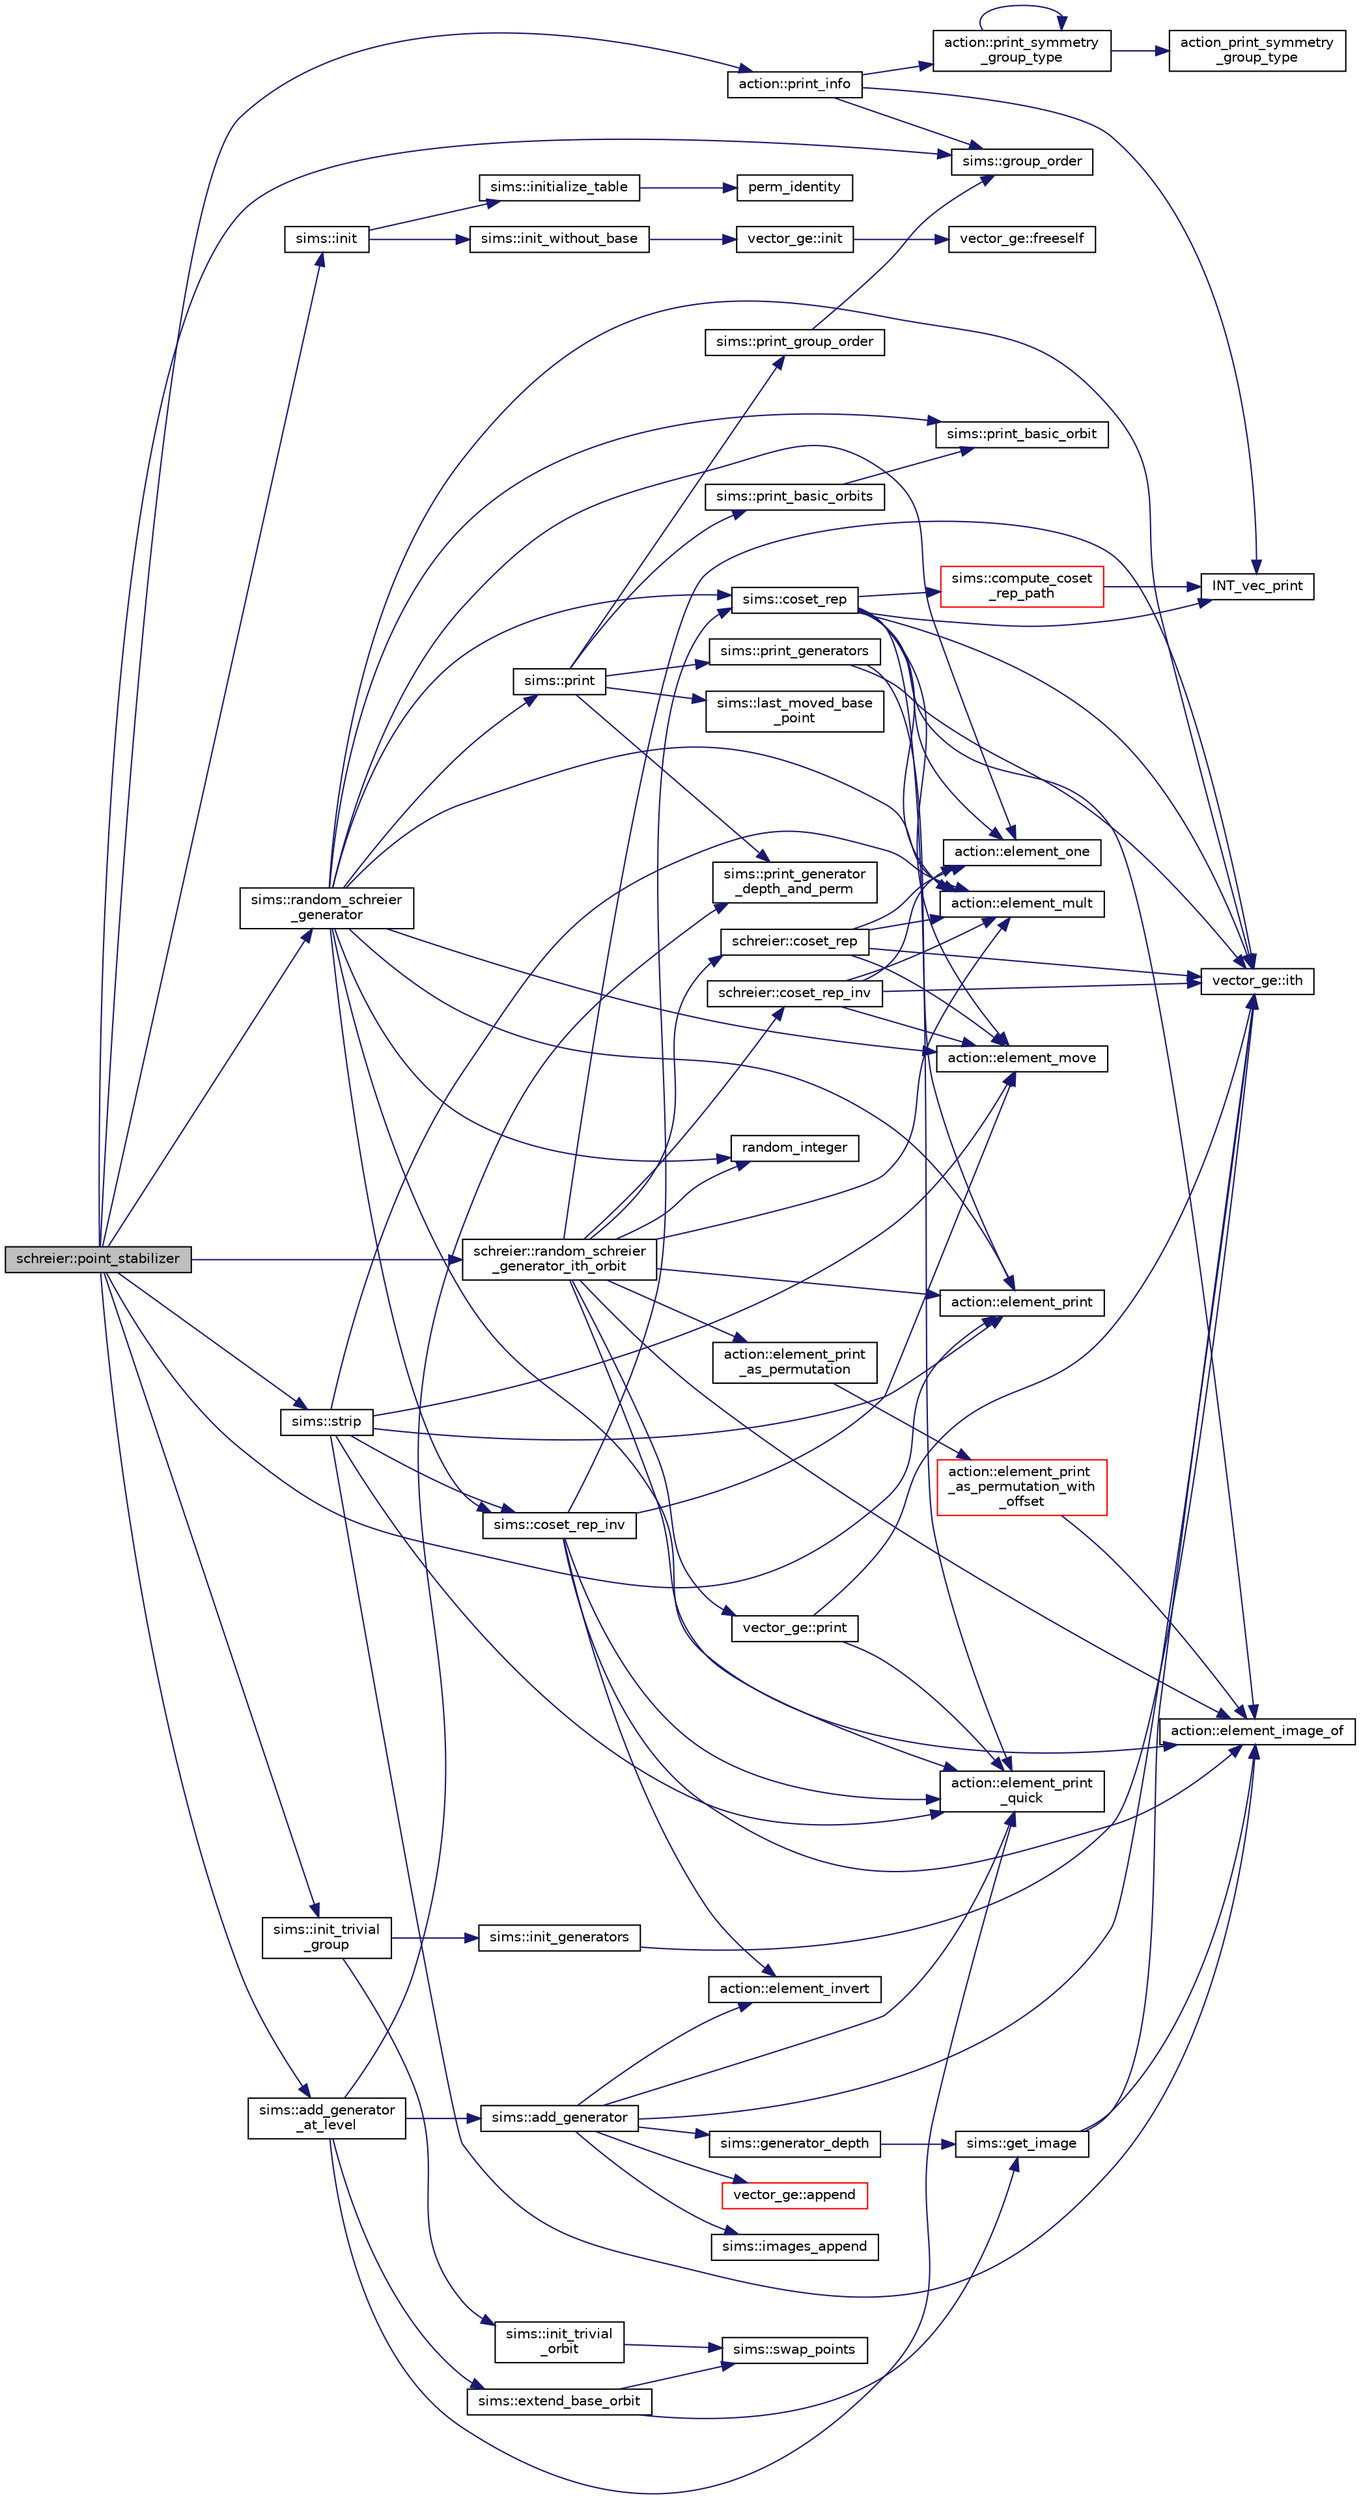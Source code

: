 digraph "schreier::point_stabilizer"
{
  edge [fontname="Helvetica",fontsize="10",labelfontname="Helvetica",labelfontsize="10"];
  node [fontname="Helvetica",fontsize="10",shape=record];
  rankdir="LR";
  Node3417 [label="schreier::point_stabilizer",height=0.2,width=0.4,color="black", fillcolor="grey75", style="filled", fontcolor="black"];
  Node3417 -> Node3418 [color="midnightblue",fontsize="10",style="solid",fontname="Helvetica"];
  Node3418 [label="action::print_info",height=0.2,width=0.4,color="black", fillcolor="white", style="filled",URL="$d2/d86/classaction.html#a6f89e493e5c5a32e5c3b8963d438ce86"];
  Node3418 -> Node3419 [color="midnightblue",fontsize="10",style="solid",fontname="Helvetica"];
  Node3419 [label="action::print_symmetry\l_group_type",height=0.2,width=0.4,color="black", fillcolor="white", style="filled",URL="$d2/d86/classaction.html#aed811766c7e64fe2c853df8b0b67aa6e"];
  Node3419 -> Node3420 [color="midnightblue",fontsize="10",style="solid",fontname="Helvetica"];
  Node3420 [label="action_print_symmetry\l_group_type",height=0.2,width=0.4,color="black", fillcolor="white", style="filled",URL="$d5/d90/action__global_8_c.html#a03666b9440c4962148eba7905b9f843c"];
  Node3419 -> Node3419 [color="midnightblue",fontsize="10",style="solid",fontname="Helvetica"];
  Node3418 -> Node3421 [color="midnightblue",fontsize="10",style="solid",fontname="Helvetica"];
  Node3421 [label="INT_vec_print",height=0.2,width=0.4,color="black", fillcolor="white", style="filled",URL="$df/dbf/sajeeb_8_c.html#a79a5901af0b47dd0d694109543c027fe"];
  Node3418 -> Node3422 [color="midnightblue",fontsize="10",style="solid",fontname="Helvetica"];
  Node3422 [label="sims::group_order",height=0.2,width=0.4,color="black", fillcolor="white", style="filled",URL="$d9/df3/classsims.html#aa442445175656570fa35febbe790efad"];
  Node3417 -> Node3423 [color="midnightblue",fontsize="10",style="solid",fontname="Helvetica"];
  Node3423 [label="sims::init",height=0.2,width=0.4,color="black", fillcolor="white", style="filled",URL="$d9/df3/classsims.html#a02eb61ed14f75cfe4dc0770142c1bff0"];
  Node3423 -> Node3424 [color="midnightblue",fontsize="10",style="solid",fontname="Helvetica"];
  Node3424 [label="sims::init_without_base",height=0.2,width=0.4,color="black", fillcolor="white", style="filled",URL="$d9/df3/classsims.html#a1010f2dc330b7c5ae10128c0b7dcbefd"];
  Node3424 -> Node3425 [color="midnightblue",fontsize="10",style="solid",fontname="Helvetica"];
  Node3425 [label="vector_ge::init",height=0.2,width=0.4,color="black", fillcolor="white", style="filled",URL="$d4/d6e/classvector__ge.html#afe1d6befd1f1501e6be34afbaa9d30a8"];
  Node3425 -> Node3426 [color="midnightblue",fontsize="10",style="solid",fontname="Helvetica"];
  Node3426 [label="vector_ge::freeself",height=0.2,width=0.4,color="black", fillcolor="white", style="filled",URL="$d4/d6e/classvector__ge.html#aa002e4b715cc73a9b8b367d29700b452"];
  Node3423 -> Node3427 [color="midnightblue",fontsize="10",style="solid",fontname="Helvetica"];
  Node3427 [label="sims::initialize_table",height=0.2,width=0.4,color="black", fillcolor="white", style="filled",URL="$d9/df3/classsims.html#abe36dd0812bde20447f5aaa8384596a7"];
  Node3427 -> Node3428 [color="midnightblue",fontsize="10",style="solid",fontname="Helvetica"];
  Node3428 [label="perm_identity",height=0.2,width=0.4,color="black", fillcolor="white", style="filled",URL="$d2/d7c/combinatorics_8_c.html#aebc54d3f9c31f253ae53e3eb3b386208"];
  Node3417 -> Node3429 [color="midnightblue",fontsize="10",style="solid",fontname="Helvetica"];
  Node3429 [label="sims::init_trivial\l_group",height=0.2,width=0.4,color="black", fillcolor="white", style="filled",URL="$d9/df3/classsims.html#a6a55a0a4e5124654f999933fd635334a"];
  Node3429 -> Node3430 [color="midnightblue",fontsize="10",style="solid",fontname="Helvetica"];
  Node3430 [label="sims::init_generators",height=0.2,width=0.4,color="black", fillcolor="white", style="filled",URL="$d9/df3/classsims.html#aa2a7908389727bdfa05d034e8d53a818"];
  Node3430 -> Node3431 [color="midnightblue",fontsize="10",style="solid",fontname="Helvetica"];
  Node3431 [label="vector_ge::ith",height=0.2,width=0.4,color="black", fillcolor="white", style="filled",URL="$d4/d6e/classvector__ge.html#a1ff002e8b746a9beb119d57dcd4a15ff"];
  Node3429 -> Node3432 [color="midnightblue",fontsize="10",style="solid",fontname="Helvetica"];
  Node3432 [label="sims::init_trivial\l_orbit",height=0.2,width=0.4,color="black", fillcolor="white", style="filled",URL="$d9/df3/classsims.html#ac55702550a4671a721f78345dd9bff70"];
  Node3432 -> Node3433 [color="midnightblue",fontsize="10",style="solid",fontname="Helvetica"];
  Node3433 [label="sims::swap_points",height=0.2,width=0.4,color="black", fillcolor="white", style="filled",URL="$d9/df3/classsims.html#a3443b4bbfb5573864c29b627562819d2"];
  Node3417 -> Node3422 [color="midnightblue",fontsize="10",style="solid",fontname="Helvetica"];
  Node3417 -> Node3434 [color="midnightblue",fontsize="10",style="solid",fontname="Helvetica"];
  Node3434 [label="schreier::random_schreier\l_generator_ith_orbit",height=0.2,width=0.4,color="black", fillcolor="white", style="filled",URL="$d3/dd6/classschreier.html#a285786eaa8f7e8d50d59c2335c549044"];
  Node3434 -> Node3435 [color="midnightblue",fontsize="10",style="solid",fontname="Helvetica"];
  Node3435 [label="vector_ge::print",height=0.2,width=0.4,color="black", fillcolor="white", style="filled",URL="$d4/d6e/classvector__ge.html#a0d260cce035c20b32d7989c50670aa8a"];
  Node3435 -> Node3436 [color="midnightblue",fontsize="10",style="solid",fontname="Helvetica"];
  Node3436 [label="action::element_print\l_quick",height=0.2,width=0.4,color="black", fillcolor="white", style="filled",URL="$d2/d86/classaction.html#a4844680cf6750396f76494a28655265b"];
  Node3435 -> Node3431 [color="midnightblue",fontsize="10",style="solid",fontname="Helvetica"];
  Node3434 -> Node3437 [color="midnightblue",fontsize="10",style="solid",fontname="Helvetica"];
  Node3437 [label="random_integer",height=0.2,width=0.4,color="black", fillcolor="white", style="filled",URL="$d5/db4/io__and__os_8h.html#a509937846575424b1c8863e1bb96a766"];
  Node3434 -> Node3438 [color="midnightblue",fontsize="10",style="solid",fontname="Helvetica"];
  Node3438 [label="schreier::coset_rep",height=0.2,width=0.4,color="black", fillcolor="white", style="filled",URL="$d3/dd6/classschreier.html#a7889b8702372092df4fd05150ee8fdda"];
  Node3438 -> Node3431 [color="midnightblue",fontsize="10",style="solid",fontname="Helvetica"];
  Node3438 -> Node3439 [color="midnightblue",fontsize="10",style="solid",fontname="Helvetica"];
  Node3439 [label="action::element_mult",height=0.2,width=0.4,color="black", fillcolor="white", style="filled",URL="$d2/d86/classaction.html#ae9e36b2cae1f0f7bd7144097fa9a34b3"];
  Node3438 -> Node3440 [color="midnightblue",fontsize="10",style="solid",fontname="Helvetica"];
  Node3440 [label="action::element_move",height=0.2,width=0.4,color="black", fillcolor="white", style="filled",URL="$d2/d86/classaction.html#a550947491bbb534d3d7951f50198a874"];
  Node3438 -> Node3441 [color="midnightblue",fontsize="10",style="solid",fontname="Helvetica"];
  Node3441 [label="action::element_one",height=0.2,width=0.4,color="black", fillcolor="white", style="filled",URL="$d2/d86/classaction.html#a780a105daf04d6d1fe7e2f63b3c88e3b"];
  Node3434 -> Node3436 [color="midnightblue",fontsize="10",style="solid",fontname="Helvetica"];
  Node3434 -> Node3442 [color="midnightblue",fontsize="10",style="solid",fontname="Helvetica"];
  Node3442 [label="action::element_print\l_as_permutation",height=0.2,width=0.4,color="black", fillcolor="white", style="filled",URL="$d2/d86/classaction.html#a2975618a8203187b688a67c947150bb8"];
  Node3442 -> Node3443 [color="midnightblue",fontsize="10",style="solid",fontname="Helvetica"];
  Node3443 [label="action::element_print\l_as_permutation_with\l_offset",height=0.2,width=0.4,color="red", fillcolor="white", style="filled",URL="$d2/d86/classaction.html#addd61d869434abaad431124a6d858396"];
  Node3443 -> Node3444 [color="midnightblue",fontsize="10",style="solid",fontname="Helvetica"];
  Node3444 [label="action::element_image_of",height=0.2,width=0.4,color="black", fillcolor="white", style="filled",URL="$d2/d86/classaction.html#ae09559d4537a048fc860f8a74a31393d"];
  Node3434 -> Node3431 [color="midnightblue",fontsize="10",style="solid",fontname="Helvetica"];
  Node3434 -> Node3449 [color="midnightblue",fontsize="10",style="solid",fontname="Helvetica"];
  Node3449 [label="action::element_print",height=0.2,width=0.4,color="black", fillcolor="white", style="filled",URL="$d2/d86/classaction.html#ae38c3ef3c1125213733d63c6fc3c40cd"];
  Node3434 -> Node3439 [color="midnightblue",fontsize="10",style="solid",fontname="Helvetica"];
  Node3434 -> Node3444 [color="midnightblue",fontsize="10",style="solid",fontname="Helvetica"];
  Node3434 -> Node3450 [color="midnightblue",fontsize="10",style="solid",fontname="Helvetica"];
  Node3450 [label="schreier::coset_rep_inv",height=0.2,width=0.4,color="black", fillcolor="white", style="filled",URL="$d3/dd6/classschreier.html#a4b3a4e60ff456f94f3acf7c96acc40cc"];
  Node3450 -> Node3431 [color="midnightblue",fontsize="10",style="solid",fontname="Helvetica"];
  Node3450 -> Node3439 [color="midnightblue",fontsize="10",style="solid",fontname="Helvetica"];
  Node3450 -> Node3440 [color="midnightblue",fontsize="10",style="solid",fontname="Helvetica"];
  Node3450 -> Node3441 [color="midnightblue",fontsize="10",style="solid",fontname="Helvetica"];
  Node3417 -> Node3449 [color="midnightblue",fontsize="10",style="solid",fontname="Helvetica"];
  Node3417 -> Node3451 [color="midnightblue",fontsize="10",style="solid",fontname="Helvetica"];
  Node3451 [label="sims::random_schreier\l_generator",height=0.2,width=0.4,color="black", fillcolor="white", style="filled",URL="$d9/df3/classsims.html#aaa77048e586c36a7639fa61ff66e0a23"];
  Node3451 -> Node3441 [color="midnightblue",fontsize="10",style="solid",fontname="Helvetica"];
  Node3451 -> Node3437 [color="midnightblue",fontsize="10",style="solid",fontname="Helvetica"];
  Node3451 -> Node3452 [color="midnightblue",fontsize="10",style="solid",fontname="Helvetica"];
  Node3452 [label="sims::coset_rep",height=0.2,width=0.4,color="black", fillcolor="white", style="filled",URL="$d9/df3/classsims.html#a3d669dba4d005cd2399388f27f44cd04"];
  Node3452 -> Node3453 [color="midnightblue",fontsize="10",style="solid",fontname="Helvetica"];
  Node3453 [label="sims::compute_coset\l_rep_path",height=0.2,width=0.4,color="red", fillcolor="white", style="filled",URL="$d9/df3/classsims.html#a22a53a24eb86dcfe54cb3588776a4d96"];
  Node3453 -> Node3421 [color="midnightblue",fontsize="10",style="solid",fontname="Helvetica"];
  Node3452 -> Node3421 [color="midnightblue",fontsize="10",style="solid",fontname="Helvetica"];
  Node3452 -> Node3441 [color="midnightblue",fontsize="10",style="solid",fontname="Helvetica"];
  Node3452 -> Node3431 [color="midnightblue",fontsize="10",style="solid",fontname="Helvetica"];
  Node3452 -> Node3436 [color="midnightblue",fontsize="10",style="solid",fontname="Helvetica"];
  Node3452 -> Node3439 [color="midnightblue",fontsize="10",style="solid",fontname="Helvetica"];
  Node3452 -> Node3440 [color="midnightblue",fontsize="10",style="solid",fontname="Helvetica"];
  Node3452 -> Node3444 [color="midnightblue",fontsize="10",style="solid",fontname="Helvetica"];
  Node3451 -> Node3444 [color="midnightblue",fontsize="10",style="solid",fontname="Helvetica"];
  Node3451 -> Node3455 [color="midnightblue",fontsize="10",style="solid",fontname="Helvetica"];
  Node3455 [label="sims::print_basic_orbit",height=0.2,width=0.4,color="black", fillcolor="white", style="filled",URL="$d9/df3/classsims.html#ae777e80bb7cef4f757c701173f924a6d"];
  Node3451 -> Node3449 [color="midnightblue",fontsize="10",style="solid",fontname="Helvetica"];
  Node3451 -> Node3431 [color="midnightblue",fontsize="10",style="solid",fontname="Helvetica"];
  Node3451 -> Node3439 [color="midnightblue",fontsize="10",style="solid",fontname="Helvetica"];
  Node3451 -> Node3440 [color="midnightblue",fontsize="10",style="solid",fontname="Helvetica"];
  Node3451 -> Node3456 [color="midnightblue",fontsize="10",style="solid",fontname="Helvetica"];
  Node3456 [label="sims::print",height=0.2,width=0.4,color="black", fillcolor="white", style="filled",URL="$d9/df3/classsims.html#a93c3d22dc3ac6d78acc60bad65234944"];
  Node3456 -> Node3457 [color="midnightblue",fontsize="10",style="solid",fontname="Helvetica"];
  Node3457 [label="sims::last_moved_base\l_point",height=0.2,width=0.4,color="black", fillcolor="white", style="filled",URL="$d9/df3/classsims.html#ab7549d6212df09ad5fdcc8b5edbe8806"];
  Node3456 -> Node3458 [color="midnightblue",fontsize="10",style="solid",fontname="Helvetica"];
  Node3458 [label="sims::print_group_order",height=0.2,width=0.4,color="black", fillcolor="white", style="filled",URL="$d9/df3/classsims.html#a2fc3bfc40a993e0a6902374465304c0c"];
  Node3458 -> Node3422 [color="midnightblue",fontsize="10",style="solid",fontname="Helvetica"];
  Node3456 -> Node3459 [color="midnightblue",fontsize="10",style="solid",fontname="Helvetica"];
  Node3459 [label="sims::print_generator\l_depth_and_perm",height=0.2,width=0.4,color="black", fillcolor="white", style="filled",URL="$d9/df3/classsims.html#a4630b82437f49635da45c5fc1953d919"];
  Node3456 -> Node3460 [color="midnightblue",fontsize="10",style="solid",fontname="Helvetica"];
  Node3460 [label="sims::print_generators",height=0.2,width=0.4,color="black", fillcolor="white", style="filled",URL="$d9/df3/classsims.html#a49dfebd7ef9b23cb3c1264bc462f2233"];
  Node3460 -> Node3449 [color="midnightblue",fontsize="10",style="solid",fontname="Helvetica"];
  Node3460 -> Node3431 [color="midnightblue",fontsize="10",style="solid",fontname="Helvetica"];
  Node3456 -> Node3461 [color="midnightblue",fontsize="10",style="solid",fontname="Helvetica"];
  Node3461 [label="sims::print_basic_orbits",height=0.2,width=0.4,color="black", fillcolor="white", style="filled",URL="$d9/df3/classsims.html#ab26955fba9bb5a6fe176b4f12d0a6c5a"];
  Node3461 -> Node3455 [color="midnightblue",fontsize="10",style="solid",fontname="Helvetica"];
  Node3451 -> Node3462 [color="midnightblue",fontsize="10",style="solid",fontname="Helvetica"];
  Node3462 [label="sims::coset_rep_inv",height=0.2,width=0.4,color="black", fillcolor="white", style="filled",URL="$d9/df3/classsims.html#a388f523d4ec997fce4e9ede924de99b9"];
  Node3462 -> Node3452 [color="midnightblue",fontsize="10",style="solid",fontname="Helvetica"];
  Node3462 -> Node3436 [color="midnightblue",fontsize="10",style="solid",fontname="Helvetica"];
  Node3462 -> Node3444 [color="midnightblue",fontsize="10",style="solid",fontname="Helvetica"];
  Node3462 -> Node3463 [color="midnightblue",fontsize="10",style="solid",fontname="Helvetica"];
  Node3463 [label="action::element_invert",height=0.2,width=0.4,color="black", fillcolor="white", style="filled",URL="$d2/d86/classaction.html#aa4bd01e338497714586636751fcef436"];
  Node3462 -> Node3440 [color="midnightblue",fontsize="10",style="solid",fontname="Helvetica"];
  Node3417 -> Node3464 [color="midnightblue",fontsize="10",style="solid",fontname="Helvetica"];
  Node3464 [label="sims::strip",height=0.2,width=0.4,color="black", fillcolor="white", style="filled",URL="$d9/df3/classsims.html#a4d902cab732ddf9f60788dda85b0a775"];
  Node3464 -> Node3436 [color="midnightblue",fontsize="10",style="solid",fontname="Helvetica"];
  Node3464 -> Node3440 [color="midnightblue",fontsize="10",style="solid",fontname="Helvetica"];
  Node3464 -> Node3444 [color="midnightblue",fontsize="10",style="solid",fontname="Helvetica"];
  Node3464 -> Node3462 [color="midnightblue",fontsize="10",style="solid",fontname="Helvetica"];
  Node3464 -> Node3449 [color="midnightblue",fontsize="10",style="solid",fontname="Helvetica"];
  Node3464 -> Node3439 [color="midnightblue",fontsize="10",style="solid",fontname="Helvetica"];
  Node3417 -> Node3465 [color="midnightblue",fontsize="10",style="solid",fontname="Helvetica"];
  Node3465 [label="sims::add_generator\l_at_level",height=0.2,width=0.4,color="black", fillcolor="white", style="filled",URL="$d9/df3/classsims.html#ac9f0f17058381524d70645e9d6893e4d"];
  Node3465 -> Node3436 [color="midnightblue",fontsize="10",style="solid",fontname="Helvetica"];
  Node3465 -> Node3466 [color="midnightblue",fontsize="10",style="solid",fontname="Helvetica"];
  Node3466 [label="sims::add_generator",height=0.2,width=0.4,color="black", fillcolor="white", style="filled",URL="$d9/df3/classsims.html#add28c3fa3ed9825c7ccb4b1fb7ac22d4"];
  Node3466 -> Node3436 [color="midnightblue",fontsize="10",style="solid",fontname="Helvetica"];
  Node3466 -> Node3467 [color="midnightblue",fontsize="10",style="solid",fontname="Helvetica"];
  Node3467 [label="vector_ge::append",height=0.2,width=0.4,color="red", fillcolor="white", style="filled",URL="$d4/d6e/classvector__ge.html#a6e24ff78ee23cd3e94b266038f059e83"];
  Node3466 -> Node3463 [color="midnightblue",fontsize="10",style="solid",fontname="Helvetica"];
  Node3466 -> Node3431 [color="midnightblue",fontsize="10",style="solid",fontname="Helvetica"];
  Node3466 -> Node3469 [color="midnightblue",fontsize="10",style="solid",fontname="Helvetica"];
  Node3469 [label="sims::images_append",height=0.2,width=0.4,color="black", fillcolor="white", style="filled",URL="$d9/df3/classsims.html#a2eedbb17ba9644f7d57d81dafab0eb01"];
  Node3466 -> Node3470 [color="midnightblue",fontsize="10",style="solid",fontname="Helvetica"];
  Node3470 [label="sims::generator_depth",height=0.2,width=0.4,color="black", fillcolor="white", style="filled",URL="$d9/df3/classsims.html#acdcef5adbae43ca98568ba1e6aa5b6a2"];
  Node3470 -> Node3471 [color="midnightblue",fontsize="10",style="solid",fontname="Helvetica"];
  Node3471 [label="sims::get_image",height=0.2,width=0.4,color="black", fillcolor="white", style="filled",URL="$d9/df3/classsims.html#ae649dbf5a9440550c1ca4e402c4b4b16"];
  Node3471 -> Node3444 [color="midnightblue",fontsize="10",style="solid",fontname="Helvetica"];
  Node3471 -> Node3431 [color="midnightblue",fontsize="10",style="solid",fontname="Helvetica"];
  Node3465 -> Node3459 [color="midnightblue",fontsize="10",style="solid",fontname="Helvetica"];
  Node3465 -> Node3472 [color="midnightblue",fontsize="10",style="solid",fontname="Helvetica"];
  Node3472 [label="sims::extend_base_orbit",height=0.2,width=0.4,color="black", fillcolor="white", style="filled",URL="$d9/df3/classsims.html#a1ded039dbe83239f4e116fe5b84fdcea"];
  Node3472 -> Node3471 [color="midnightblue",fontsize="10",style="solid",fontname="Helvetica"];
  Node3472 -> Node3433 [color="midnightblue",fontsize="10",style="solid",fontname="Helvetica"];
}

